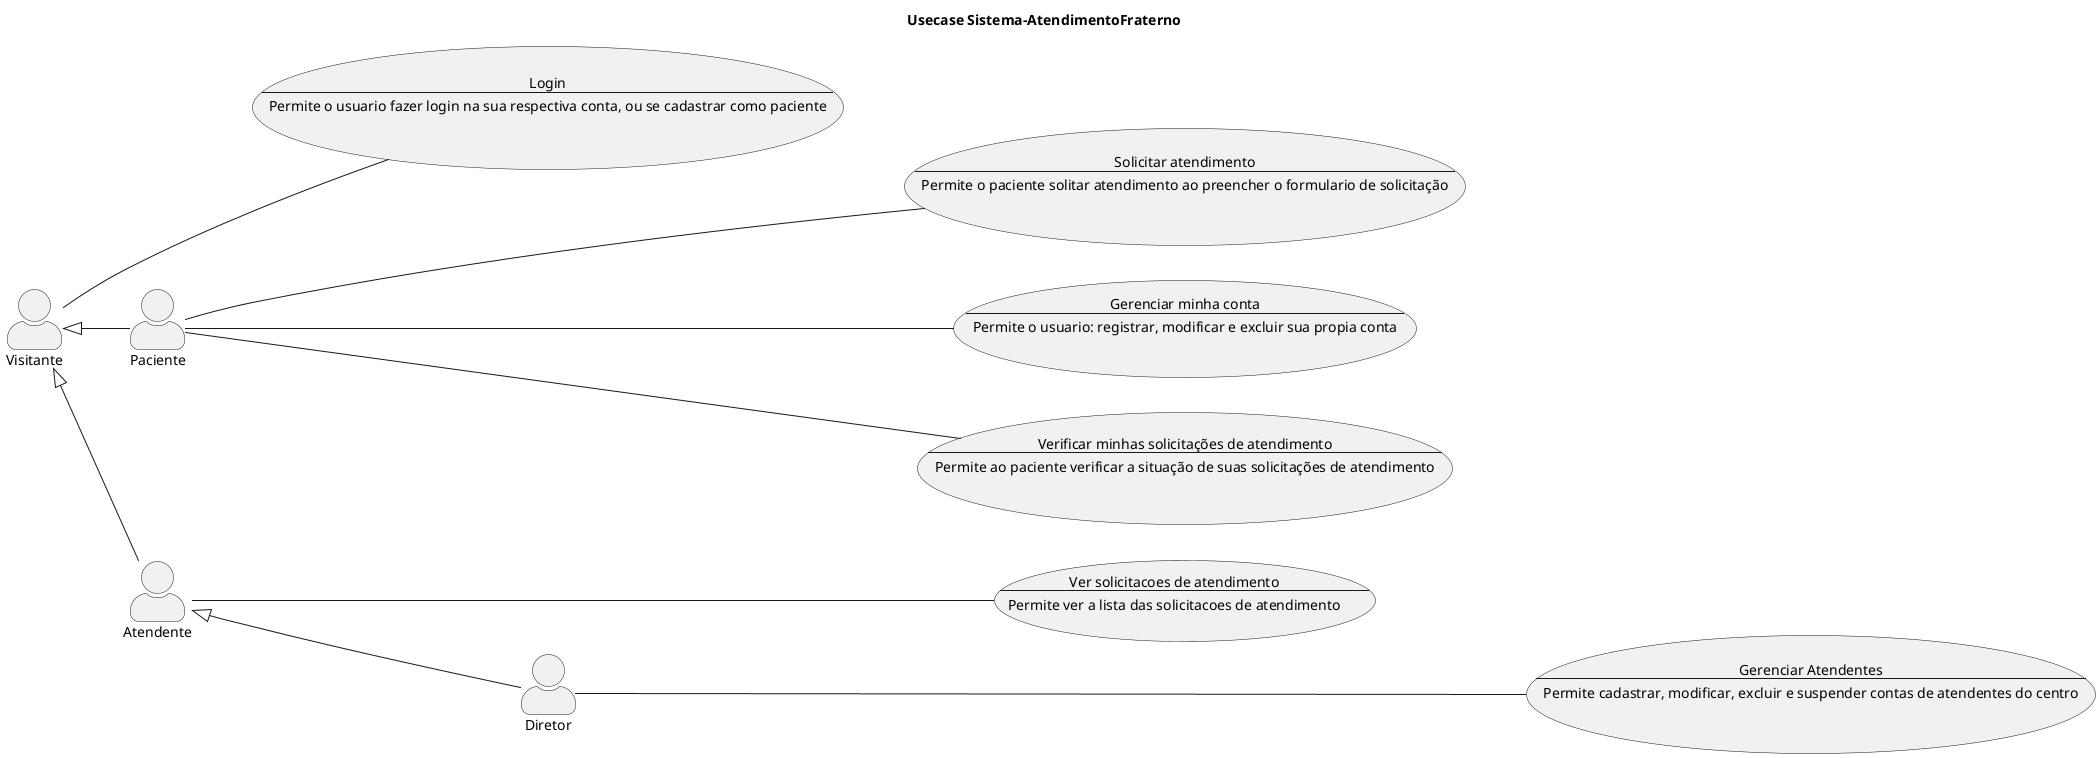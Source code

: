 @startuml Casos de uso Atendimento Fraternos
title Usecase Sistema-AtendimentoFraterno
skinparam actorStyle awesome
left to right direction

actor :Visitante:

usecase tela_login as "Login
---
Permite o usuario fazer login na sua respectiva conta, ou se cadastrar como paciente
"
Visitante --- tela_login



actor :Paciente:
Visitante <|-- Paciente

usecase solicitar_atendimento as "Solicitar atendimento
---
Permite o paciente solitar atendimento ao preencher o formulario de solicitação"
Paciente --- solicitar_atendimento

usecase gerenciar_conta_paciente as "Gerenciar minha conta
---
Permite o usuario: registrar, modificar e excluir sua propia conta" 
Paciente --- gerenciar_conta_paciente

usecase verificar_suas_solicitacoes as "Verificar minhas solicitações de atendimento
---
Permite ao paciente verificar a situação de suas solicitações de atendimento"
Paciente --- verificar_suas_solicitacoes

actor :Atendente:
Visitante <|-- Atendente

usecase ver_solicitacoes as "Ver solicitacoes de atendimento
---
Permite ver a lista das solicitacoes de atendimento"
Atendente --- ver_solicitacoes

actor :Diretor:
Atendente <|-- Diretor

usecase gerenciar_atendentes as "Gerenciar Atendentes
---
Permite cadastrar, modificar, excluir e suspender contas de atendentes do centro"
Diretor --- gerenciar_atendentes







' actor :Administrador:

' usecase matricular_Aluno_em_Turma as "Matricular Aluno em Turma
' ---
' Matricula um aluno em uma turma"
' usecase  designar_Professor_a_Turma as "Designar Professor para Turma
' ---
' Designa um professor para uma turma
' "

' Administrador -- matricular_Aluno_em_Turma
' Administrador -- designar_Professor_a_Turma




' actor :Professor:

' usecase enviar_Atividade as "Enviar Atividade
' ---
' Permite enviar atividade para uma turma
' "

' usecase enviar_MaterialdeEstudo as "Enviar Material
' ---
' Permite enviar material de estudo para uma turma
' "

' usecase corrigir_Atividade as "Corrigir Atividades
' ---
' Permite o professor corrigir as atividades,\n atribuindo notas a elas"

' Professor -- enviar_Atividade
' Professor -- enviar_MaterialdeEstudo
' Professor -- corrigir_Atividade

' actor :Aluno:

' usecase responder_Atividades as "Responder Atividades
' ---
' Permite o aluno responder atividades enviadas por professores
' "
' usecase ver_MaterialdeEstudo as "Acessar Material de Estudo
' ---
' Permite acessar materiais de estudos anexados por um professor a uma turma
' "
' usecase ver_Notificações as "Consultar Notificações
' ---
' Permite o aluno verificar notificações geradas pelo sistema,\n como novos materiais, atividades dentre outras coisas.
' "
' usecase ver_Notas as "Verificar Notas
' ---
' Permite ao aluno consultar seu boletim
' "
' usecase ver_Desempenho as "Verificar Desenpenho
' ---
' Permite o aluno verificar seu desempenho geral
' "

' Aluno -- responder_Atividades
' Aluno -- ver_MaterialdeEstudo
' Aluno -- ver_Notificações
' Aluno -- ver_Notas
' Aluno -- ver_Desempenho

' actor :Responsavel:

' Responsavel -- ver_Notas
' Responsavel -- ver_Desempenho

' actor :Usuario:

' Usuario <|-- Aluno
' Usuario <|-- Responsavel
' Usuario <|-- Professor
' Usuario <|-- Administrador

' rectangle GerenciamentoDeContas {

'     usecase gerenciar_Contas as "Gerenciar Contas
'     ---
'     Lida com todas operações relacionadas a conta de usuario do sistema
'     "

'     usecase registrar_Conta as "Registrar Conta
'     ---
'     Permite a criação de novas contas de usuario
'     ..Contas Autorizadas..
'     Visitante -registra-> Aluno
'     Administrador -registra-> Administrador, Professor
'     "

'     usecase desabilitar_Conta as "
'     Desabilitar Conta
'     ---
'     Desabilita uma conta, bloqueando login más mantendo ela no banco de dados
'     ..Contas Autorizadas..
'     Administrador
'     "
    
'     usecase alterar_PermissoesDeConta as "
'     Alterar Permissões de Conta
'     ---
'     Permite alterar quais funcionalidades do sistema uma conta tem permissão de acessar
'     ..Contas Autorizadas..
'     Administrador
'     "

    
'     usecase alterar_DadosDeConta as "Alterar Dados de Conta
'     ---
'     Permite alterações arbritarias nos dados de uma conta
'     ..Contas Autorizadas..
'     Administrador -altera-> Qualquer Conta
'     Qualquer Conta -Altera-> Sua propia conta
'     "


'     Usuario -- gerenciar_Contas
'     gerenciar_Contas -- registrar_Conta
'     gerenciar_Contas -- desabilitar_Conta
'     gerenciar_Contas -- alterar_PermissoesDeConta
'     gerenciar_Contas -- alterar_DadosDeConta



@enduml
